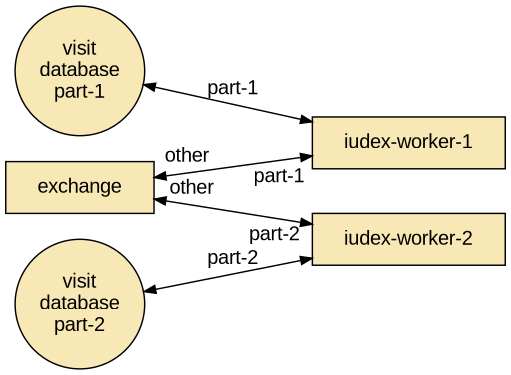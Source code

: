 digraph "distribute-partitioned" {
  rankdir=RL;
  size="6,2.5";
  bgcolor="transparent";
  node [ shape=box, style="filled", fillcolor="#f7e8b5",
         fontname="Arial", margin="0.30,0.1" ];
  edge [ fontname="Arial", labeldistance="2.7", arrowsize="0.8", minlen="2" ];

  "database-1" [ label=<visit<br/>database<br/>part-1>, shape=circle, margin="0.05,0.05" ];
  "database-2" [ label=<visit<br/>database<br/>part-2>, shape=circle, margin="0.05,0.05" ];

  "exchange"

#  subgraph cluster_worker {}
  "iudex-worker-1";
  "iudex-worker-2";
  "iudex-worker-1" -> "exchange" [ dir=both, headlabel="other", taillabel="part-1" ]
  "iudex-worker-2" -> "exchange" [ dir=both, headlabel="other", taillabel="part-2" ]

  "iudex-worker-1" -> "database-1" [ dir=both, label="part-1" ];
  "iudex-worker-2" -> "database-2" [ dir=both, label="part-2" ];

}
